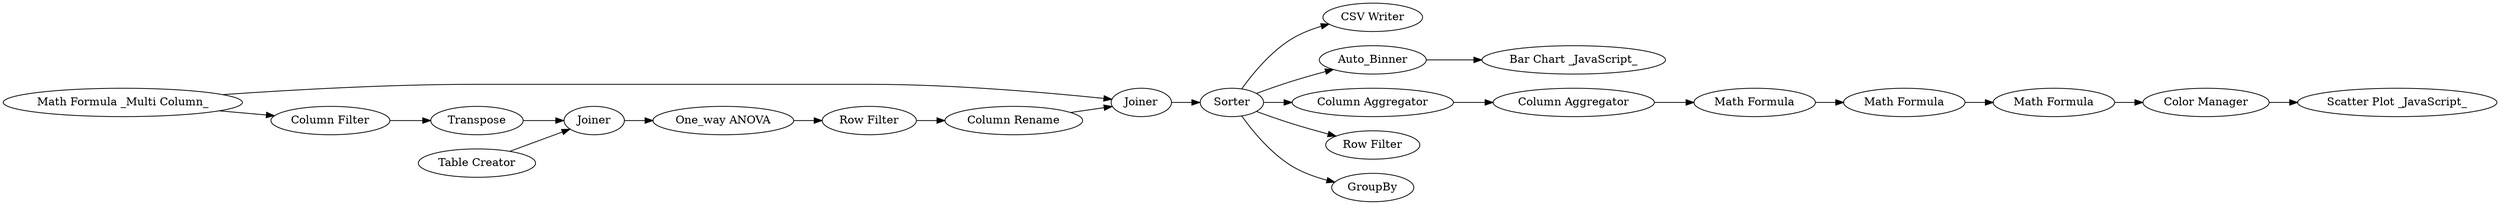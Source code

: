 digraph {
	"563732999177463294_600" [label="Bar Chart _JavaScript_"]
	"563732999177463294_11" [label="Math Formula _Multi Column_"]
	"563732999177463294_591" [label=Joiner]
	"563732999177463294_601" [label="Math Formula"]
	"-177416103766778925_596" [label="Math Formula"]
	"563732999177463294_583" [label=Transpose]
	"563732999177463294_597" [label="Color Manager"]
	"563732999177463294_590" [label="Row Filter"]
	"563732999177463294_602" [label="Column Rename"]
	"563732999177463294_584" [label="Column Filter"]
	"563732999177463294_587" [label="One_way ANOVA"]
	"-177416103766778925_12" [label="Math Formula"]
	"563732999177463294_598" [label=Sorter]
	"563732999177463294_604" [label="CSV Writer"]
	"563732999177463294_599" [label=Auto_Binner]
	"563732999177463294_585" [label="Table Creator"]
	"-177416103766778925_595" [label="Column Aggregator"]
	"-177416103766778925_594" [label="Column Aggregator"]
	"563732999177463294_605" [label="Row Filter"]
	"563732999177463294_1" [label=GroupBy]
	"563732999177463294_586" [label=Joiner]
	"563732999177463294_9" [label="Scatter Plot _JavaScript_"]
	"563732999177463294_583" -> "563732999177463294_586"
	"563732999177463294_602" -> "563732999177463294_591"
	"563732999177463294_598" -> "563732999177463294_605"
	"563732999177463294_591" -> "563732999177463294_598"
	"563732999177463294_599" -> "563732999177463294_600"
	"-177416103766778925_595" -> "-177416103766778925_12"
	"563732999177463294_11" -> "563732999177463294_591"
	"563732999177463294_585" -> "563732999177463294_586"
	"563732999177463294_590" -> "563732999177463294_602"
	"563732999177463294_598" -> "563732999177463294_1"
	"563732999177463294_598" -> "563732999177463294_599"
	"-177416103766778925_596" -> "563732999177463294_601"
	"563732999177463294_586" -> "563732999177463294_587"
	"563732999177463294_598" -> "-177416103766778925_594"
	"563732999177463294_601" -> "563732999177463294_597"
	"563732999177463294_584" -> "563732999177463294_583"
	"-177416103766778925_594" -> "-177416103766778925_595"
	"563732999177463294_598" -> "563732999177463294_604"
	"563732999177463294_597" -> "563732999177463294_9"
	"563732999177463294_587" -> "563732999177463294_590"
	"-177416103766778925_12" -> "-177416103766778925_596"
	"563732999177463294_11" -> "563732999177463294_584"
	rankdir=LR
}
